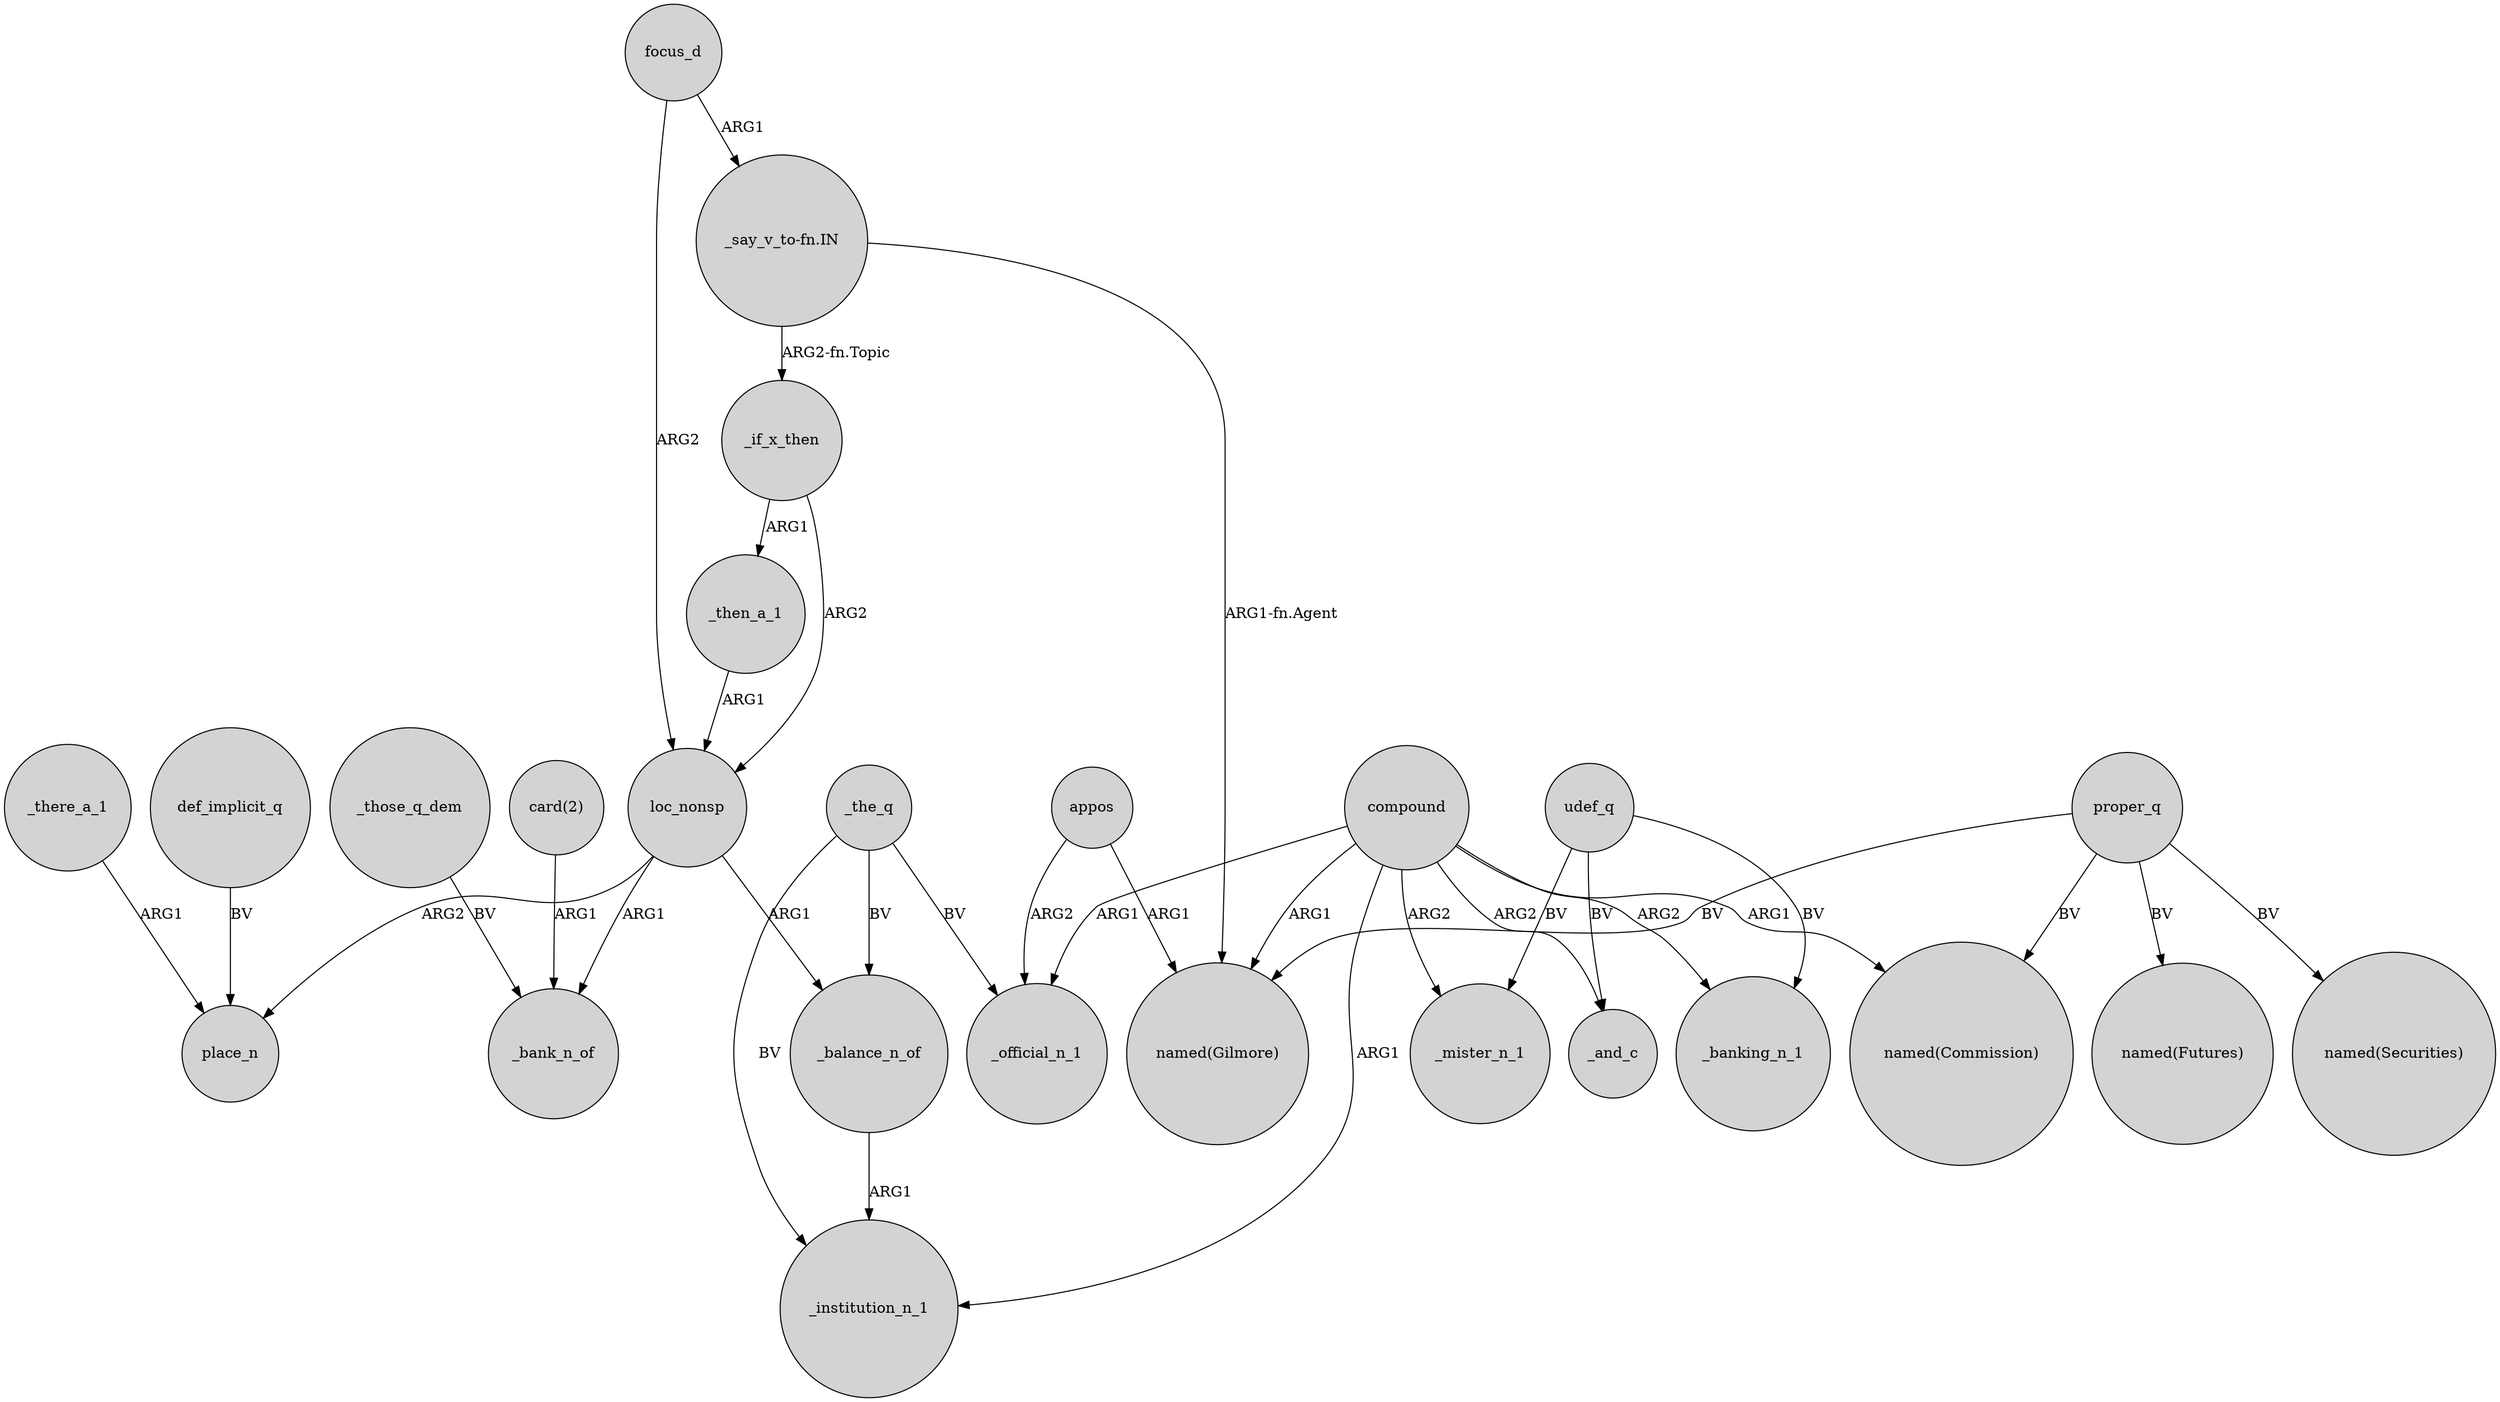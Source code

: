 digraph {
	node [shape=circle style=filled]
	compound -> "named(Gilmore)" [label=ARG1]
	focus_d -> loc_nonsp [label=ARG2]
	_if_x_then -> _then_a_1 [label=ARG1]
	"_say_v_to-fn.IN" -> _if_x_then [label="ARG2-fn.Topic"]
	appos -> _official_n_1 [label=ARG2]
	compound -> "named(Commission)" [label=ARG1]
	_the_q -> _official_n_1 [label=BV]
	proper_q -> "named(Commission)" [label=BV]
	proper_q -> "named(Futures)" [label=BV]
	compound -> _mister_n_1 [label=ARG2]
	proper_q -> "named(Gilmore)" [label=BV]
	udef_q -> _mister_n_1 [label=BV]
	def_implicit_q -> place_n [label=BV]
	compound -> _banking_n_1 [label=ARG2]
	loc_nonsp -> _balance_n_of [label=ARG1]
	_the_q -> _balance_n_of [label=BV]
	_those_q_dem -> _bank_n_of [label=BV]
	compound -> _and_c [label=ARG2]
	loc_nonsp -> _bank_n_of [label=ARG1]
	proper_q -> "named(Securities)" [label=BV]
	_balance_n_of -> _institution_n_1 [label=ARG1]
	compound -> _official_n_1 [label=ARG1]
	loc_nonsp -> place_n [label=ARG2]
	_then_a_1 -> loc_nonsp [label=ARG1]
	appos -> "named(Gilmore)" [label=ARG1]
	"_say_v_to-fn.IN" -> "named(Gilmore)" [label="ARG1-fn.Agent"]
	udef_q -> _banking_n_1 [label=BV]
	udef_q -> _and_c [label=BV]
	_there_a_1 -> place_n [label=ARG1]
	_the_q -> _institution_n_1 [label=BV]
	compound -> _institution_n_1 [label=ARG1]
	"card(2)" -> _bank_n_of [label=ARG1]
	_if_x_then -> loc_nonsp [label=ARG2]
	focus_d -> "_say_v_to-fn.IN" [label=ARG1]
}
